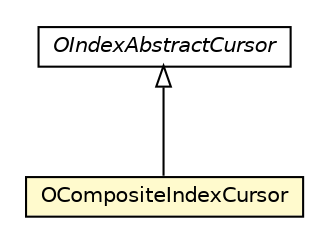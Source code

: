 #!/usr/local/bin/dot
#
# Class diagram 
# Generated by UMLGraph version R5_6-24-gf6e263 (http://www.umlgraph.org/)
#

digraph G {
	edge [fontname="Helvetica",fontsize=10,labelfontname="Helvetica",labelfontsize=10];
	node [fontname="Helvetica",fontsize=10,shape=plaintext];
	nodesep=0.25;
	ranksep=0.5;
	// com.orientechnologies.orient.core.index.OIndexAbstractCursor
	c1179994 [label=<<table title="com.orientechnologies.orient.core.index.OIndexAbstractCursor" border="0" cellborder="1" cellspacing="0" cellpadding="2" port="p" href="./OIndexAbstractCursor.html">
		<tr><td><table border="0" cellspacing="0" cellpadding="1">
<tr><td align="center" balign="center"><font face="Helvetica-Oblique"> OIndexAbstractCursor </font></td></tr>
		</table></td></tr>
		</table>>, URL="./OIndexAbstractCursor.html", fontname="Helvetica", fontcolor="black", fontsize=10.0];
	// com.orientechnologies.orient.core.index.OCompositeIndexCursor
	c1180021 [label=<<table title="com.orientechnologies.orient.core.index.OCompositeIndexCursor" border="0" cellborder="1" cellspacing="0" cellpadding="2" port="p" bgcolor="lemonChiffon" href="./OCompositeIndexCursor.html">
		<tr><td><table border="0" cellspacing="0" cellpadding="1">
<tr><td align="center" balign="center"> OCompositeIndexCursor </td></tr>
		</table></td></tr>
		</table>>, URL="./OCompositeIndexCursor.html", fontname="Helvetica", fontcolor="black", fontsize=10.0];
	//com.orientechnologies.orient.core.index.OCompositeIndexCursor extends com.orientechnologies.orient.core.index.OIndexAbstractCursor
	c1179994:p -> c1180021:p [dir=back,arrowtail=empty];
}

